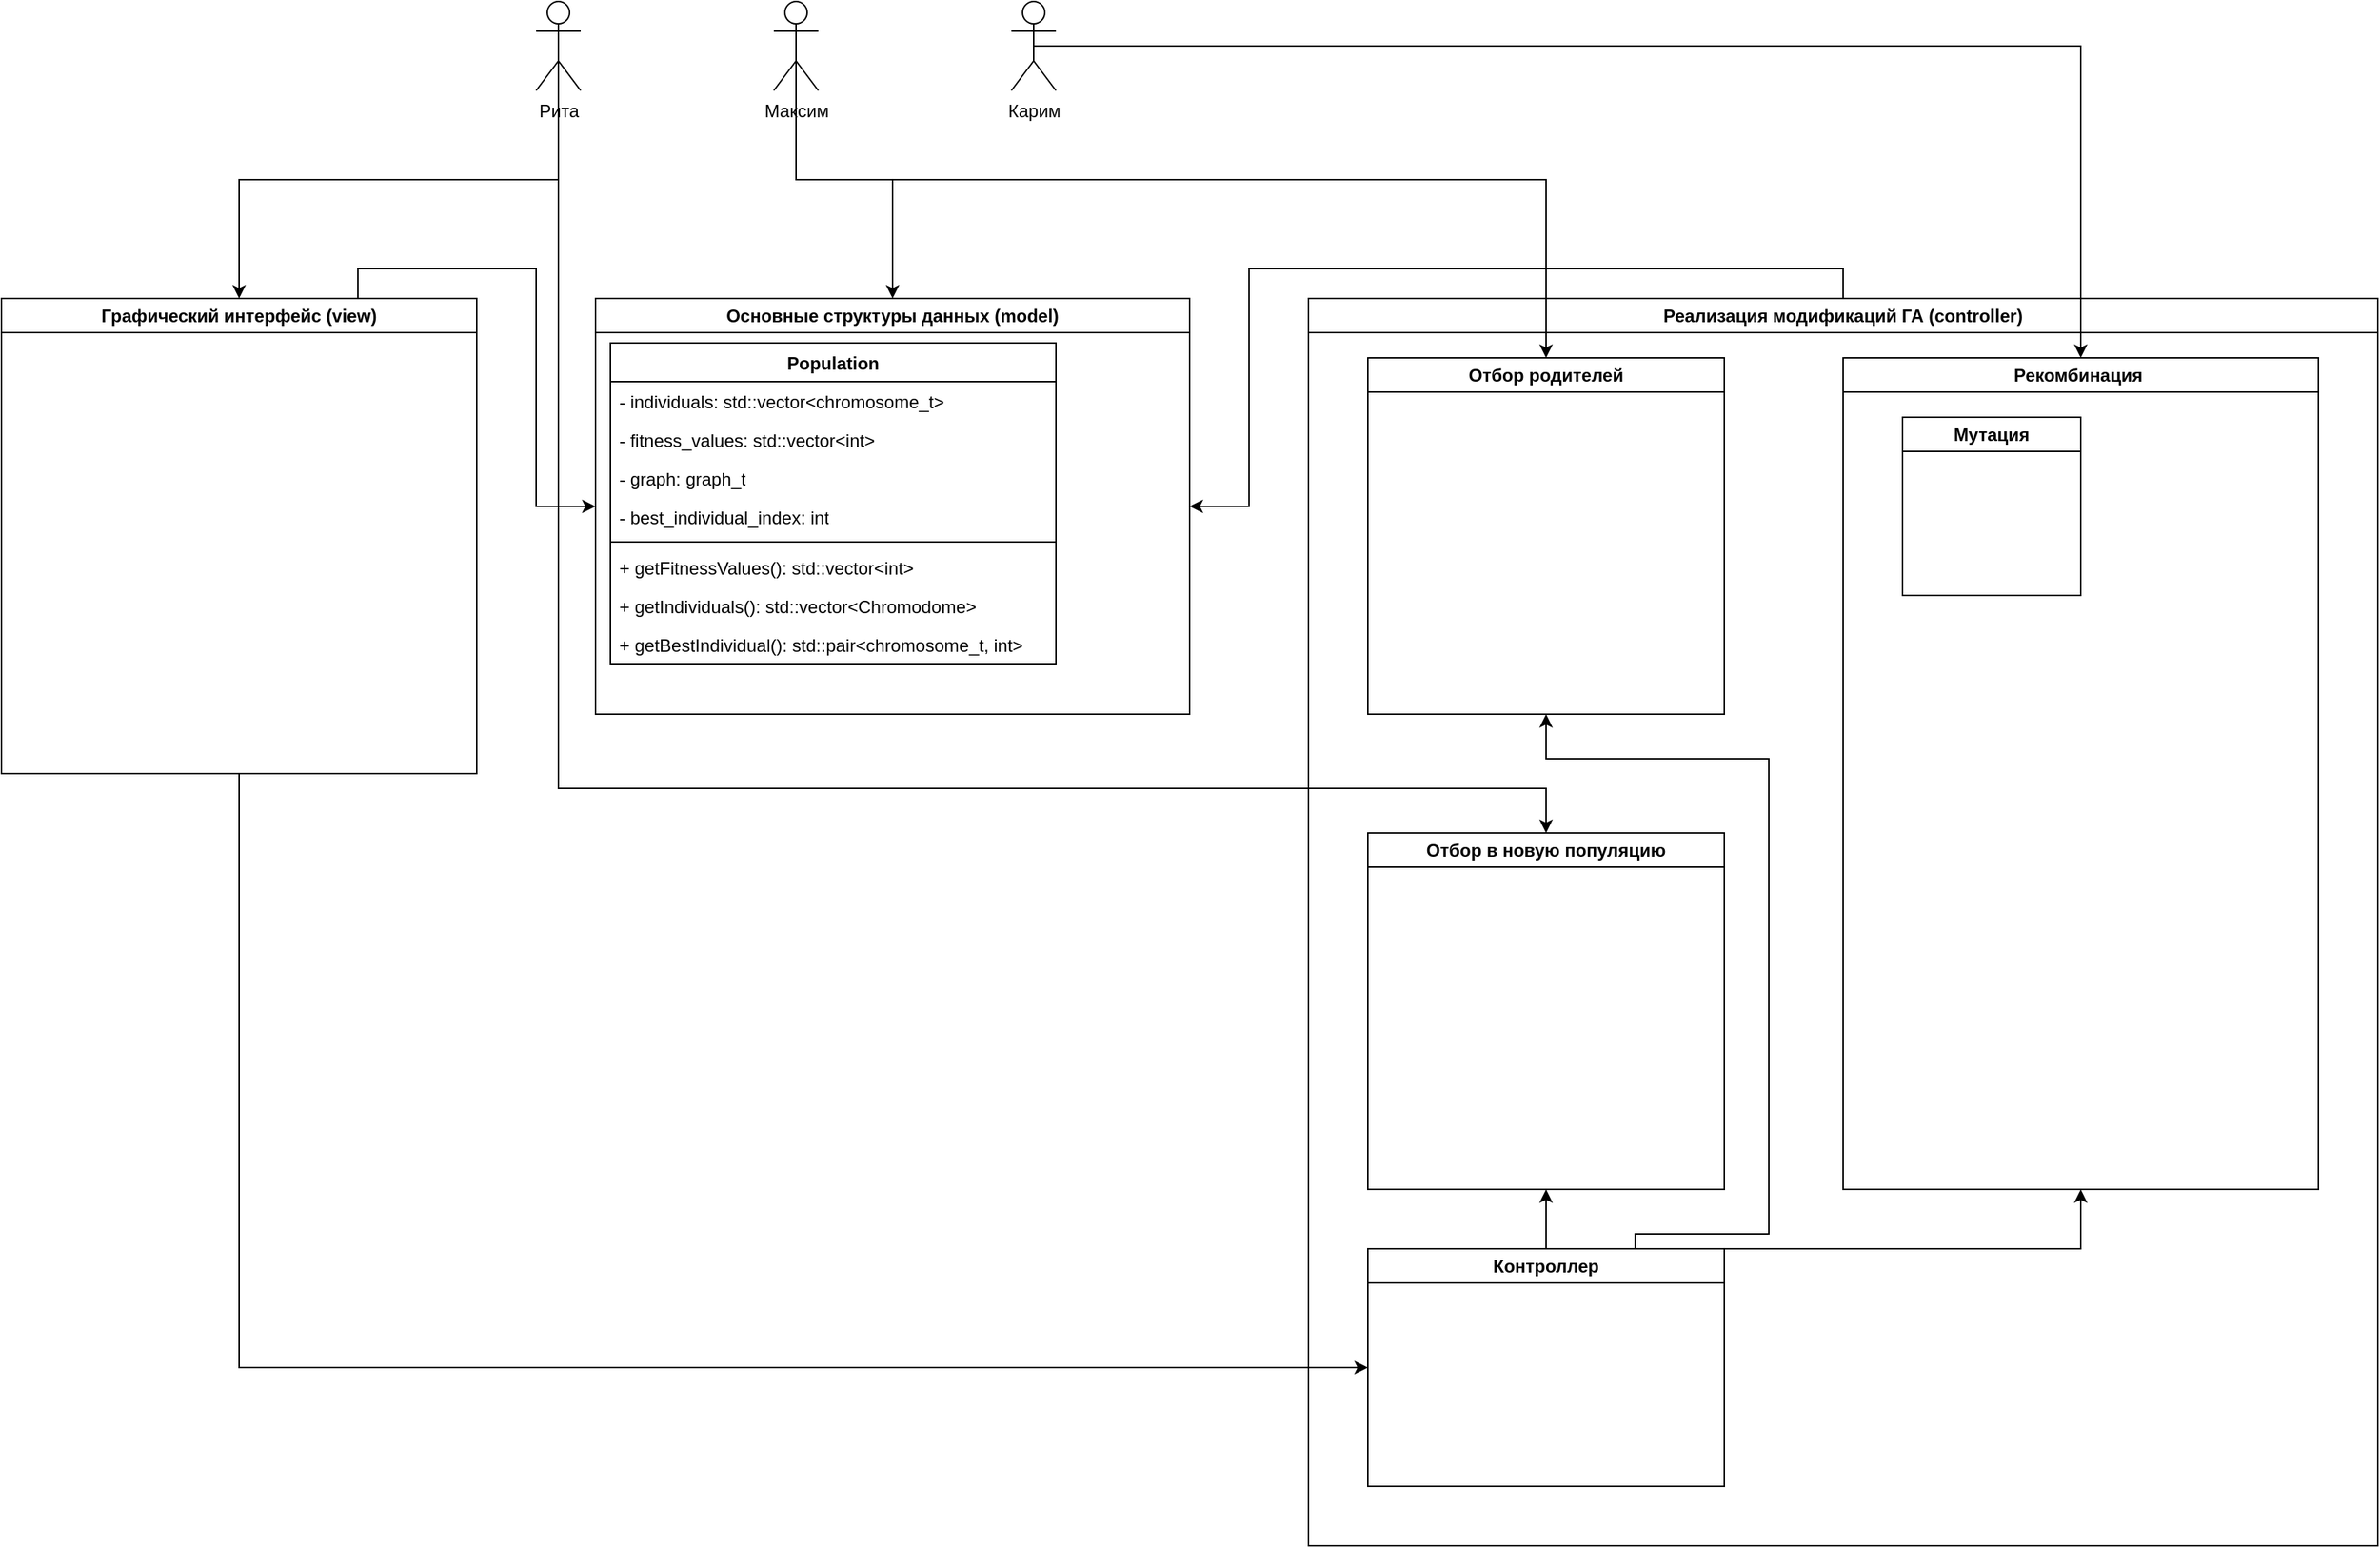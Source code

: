 <mxfile version="21.5.1" type="device">
  <diagram name="Page-1" id="ToFgnYf1eXNKKRKiqgnG">
    <mxGraphModel dx="1434" dy="878" grid="1" gridSize="10" guides="1" tooltips="1" connect="1" arrows="1" fold="1" page="1" pageScale="1" pageWidth="850" pageHeight="1100" math="0" shadow="0">
      <root>
        <mxCell id="0" />
        <mxCell id="1" parent="0" />
        <mxCell id="TD8bFyQ57JCw6CiC7AHB-2" style="edgeStyle=orthogonalEdgeStyle;rounded=0;orthogonalLoop=1;jettySize=auto;html=1;exitX=0.5;exitY=1;exitDx=0;exitDy=0;entryX=0;entryY=0.5;entryDx=0;entryDy=0;" parent="1" source="DQDOPzfC7P4hQIXZMrXH-1" target="TD8bFyQ57JCw6CiC7AHB-1" edge="1">
          <mxGeometry relative="1" as="geometry" />
        </mxCell>
        <mxCell id="TD8bFyQ57JCw6CiC7AHB-7" style="edgeStyle=orthogonalEdgeStyle;rounded=0;orthogonalLoop=1;jettySize=auto;html=1;exitX=0.75;exitY=0;exitDx=0;exitDy=0;" parent="1" source="DQDOPzfC7P4hQIXZMrXH-1" target="DQDOPzfC7P4hQIXZMrXH-7" edge="1">
          <mxGeometry relative="1" as="geometry" />
        </mxCell>
        <mxCell id="DQDOPzfC7P4hQIXZMrXH-1" value="Графический интерфейс (view)" style="swimlane;whiteSpace=wrap;html=1;" parent="1" vertex="1">
          <mxGeometry x="40" y="240" width="320" height="320" as="geometry" />
        </mxCell>
        <mxCell id="TD8bFyQ57JCw6CiC7AHB-6" style="edgeStyle=orthogonalEdgeStyle;rounded=0;orthogonalLoop=1;jettySize=auto;html=1;exitX=0.5;exitY=0;exitDx=0;exitDy=0;" parent="1" source="DQDOPzfC7P4hQIXZMrXH-2" target="DQDOPzfC7P4hQIXZMrXH-7" edge="1">
          <mxGeometry relative="1" as="geometry" />
        </mxCell>
        <mxCell id="DQDOPzfC7P4hQIXZMrXH-2" value="Реализация модификаций ГА (controller)" style="swimlane;whiteSpace=wrap;html=1;startSize=23;" parent="1" vertex="1">
          <mxGeometry x="920" y="240" width="720" height="840" as="geometry" />
        </mxCell>
        <mxCell id="DQDOPzfC7P4hQIXZMrXH-3" value="Отбор родителей" style="swimlane;whiteSpace=wrap;html=1;" parent="DQDOPzfC7P4hQIXZMrXH-2" vertex="1">
          <mxGeometry x="40" y="40" width="240" height="240" as="geometry" />
        </mxCell>
        <mxCell id="DQDOPzfC7P4hQIXZMrXH-4" value="Рекомбинация&amp;nbsp;" style="swimlane;whiteSpace=wrap;html=1;" parent="DQDOPzfC7P4hQIXZMrXH-2" vertex="1">
          <mxGeometry x="360" y="40" width="320" height="560" as="geometry" />
        </mxCell>
        <mxCell id="DQDOPzfC7P4hQIXZMrXH-5" value="Мутация" style="swimlane;whiteSpace=wrap;html=1;" parent="DQDOPzfC7P4hQIXZMrXH-4" vertex="1">
          <mxGeometry x="40" y="40" width="120" height="120" as="geometry" />
        </mxCell>
        <mxCell id="DQDOPzfC7P4hQIXZMrXH-6" value="Отбор в новую популяцию" style="swimlane;whiteSpace=wrap;html=1;" parent="DQDOPzfC7P4hQIXZMrXH-2" vertex="1">
          <mxGeometry x="40" y="360" width="240" height="240" as="geometry" />
        </mxCell>
        <mxCell id="TD8bFyQ57JCw6CiC7AHB-3" style="edgeStyle=orthogonalEdgeStyle;rounded=0;orthogonalLoop=1;jettySize=auto;html=1;exitX=0.5;exitY=0;exitDx=0;exitDy=0;entryX=0.5;entryY=1;entryDx=0;entryDy=0;" parent="DQDOPzfC7P4hQIXZMrXH-2" source="TD8bFyQ57JCw6CiC7AHB-1" target="DQDOPzfC7P4hQIXZMrXH-6" edge="1">
          <mxGeometry relative="1" as="geometry" />
        </mxCell>
        <mxCell id="TD8bFyQ57JCw6CiC7AHB-4" style="edgeStyle=orthogonalEdgeStyle;rounded=0;orthogonalLoop=1;jettySize=auto;html=1;exitX=0.75;exitY=0;exitDx=0;exitDy=0;entryX=0.5;entryY=1;entryDx=0;entryDy=0;" parent="DQDOPzfC7P4hQIXZMrXH-2" source="TD8bFyQ57JCw6CiC7AHB-1" target="DQDOPzfC7P4hQIXZMrXH-3" edge="1">
          <mxGeometry relative="1" as="geometry">
            <Array as="points">
              <mxPoint x="220" y="630" />
              <mxPoint x="310" y="630" />
              <mxPoint x="310" y="310" />
              <mxPoint x="160" y="310" />
            </Array>
          </mxGeometry>
        </mxCell>
        <mxCell id="TD8bFyQ57JCw6CiC7AHB-5" style="edgeStyle=orthogonalEdgeStyle;rounded=0;orthogonalLoop=1;jettySize=auto;html=1;exitX=1;exitY=0;exitDx=0;exitDy=0;entryX=0.5;entryY=1;entryDx=0;entryDy=0;" parent="DQDOPzfC7P4hQIXZMrXH-2" source="TD8bFyQ57JCw6CiC7AHB-1" target="DQDOPzfC7P4hQIXZMrXH-4" edge="1">
          <mxGeometry relative="1" as="geometry">
            <Array as="points">
              <mxPoint x="520" y="640" />
            </Array>
          </mxGeometry>
        </mxCell>
        <mxCell id="TD8bFyQ57JCw6CiC7AHB-1" value="Контроллер" style="swimlane;whiteSpace=wrap;html=1;" parent="DQDOPzfC7P4hQIXZMrXH-2" vertex="1">
          <mxGeometry x="40" y="640" width="240" height="160" as="geometry" />
        </mxCell>
        <mxCell id="DQDOPzfC7P4hQIXZMrXH-7" value="Основные структуры данных (model)" style="swimlane;whiteSpace=wrap;html=1;" parent="1" vertex="1">
          <mxGeometry x="440" y="240" width="400" height="280" as="geometry" />
        </mxCell>
        <mxCell id="zfDIEUEI1KuNPbUGtCDo-1" value="Population" style="swimlane;fontStyle=1;align=center;verticalAlign=top;childLayout=stackLayout;horizontal=1;startSize=26;horizontalStack=0;resizeParent=1;resizeParentMax=0;resizeLast=0;collapsible=1;marginBottom=0;whiteSpace=wrap;html=1;" vertex="1" parent="DQDOPzfC7P4hQIXZMrXH-7">
          <mxGeometry x="10" y="30" width="300" height="216" as="geometry" />
        </mxCell>
        <mxCell id="zfDIEUEI1KuNPbUGtCDo-2" value="- individuals: std::vector&amp;lt;chromosome_t&amp;gt;" style="text;strokeColor=none;fillColor=none;align=left;verticalAlign=top;spacingLeft=4;spacingRight=4;overflow=hidden;rotatable=0;points=[[0,0.5],[1,0.5]];portConstraint=eastwest;whiteSpace=wrap;html=1;" vertex="1" parent="zfDIEUEI1KuNPbUGtCDo-1">
          <mxGeometry y="26" width="300" height="26" as="geometry" />
        </mxCell>
        <mxCell id="zfDIEUEI1KuNPbUGtCDo-5" value="- fitness_values: std::vector&amp;lt;int&amp;gt;" style="text;strokeColor=none;fillColor=none;align=left;verticalAlign=top;spacingLeft=4;spacingRight=4;overflow=hidden;rotatable=0;points=[[0,0.5],[1,0.5]];portConstraint=eastwest;whiteSpace=wrap;html=1;" vertex="1" parent="zfDIEUEI1KuNPbUGtCDo-1">
          <mxGeometry y="52" width="300" height="26" as="geometry" />
        </mxCell>
        <mxCell id="zfDIEUEI1KuNPbUGtCDo-6" value="- graph: graph_t" style="text;strokeColor=none;fillColor=none;align=left;verticalAlign=top;spacingLeft=4;spacingRight=4;overflow=hidden;rotatable=0;points=[[0,0.5],[1,0.5]];portConstraint=eastwest;whiteSpace=wrap;html=1;" vertex="1" parent="zfDIEUEI1KuNPbUGtCDo-1">
          <mxGeometry y="78" width="300" height="26" as="geometry" />
        </mxCell>
        <mxCell id="zfDIEUEI1KuNPbUGtCDo-7" value="- best_individual_index: int" style="text;strokeColor=none;fillColor=none;align=left;verticalAlign=top;spacingLeft=4;spacingRight=4;overflow=hidden;rotatable=0;points=[[0,0.5],[1,0.5]];portConstraint=eastwest;whiteSpace=wrap;html=1;" vertex="1" parent="zfDIEUEI1KuNPbUGtCDo-1">
          <mxGeometry y="104" width="300" height="26" as="geometry" />
        </mxCell>
        <mxCell id="zfDIEUEI1KuNPbUGtCDo-3" value="" style="line;strokeWidth=1;fillColor=none;align=left;verticalAlign=middle;spacingTop=-1;spacingLeft=3;spacingRight=3;rotatable=0;labelPosition=right;points=[];portConstraint=eastwest;strokeColor=inherit;" vertex="1" parent="zfDIEUEI1KuNPbUGtCDo-1">
          <mxGeometry y="130" width="300" height="8" as="geometry" />
        </mxCell>
        <mxCell id="zfDIEUEI1KuNPbUGtCDo-4" value="+ getFitnessValues(): std::vector&amp;lt;int&amp;gt;" style="text;strokeColor=none;fillColor=none;align=left;verticalAlign=top;spacingLeft=4;spacingRight=4;overflow=hidden;rotatable=0;points=[[0,0.5],[1,0.5]];portConstraint=eastwest;whiteSpace=wrap;html=1;" vertex="1" parent="zfDIEUEI1KuNPbUGtCDo-1">
          <mxGeometry y="138" width="300" height="26" as="geometry" />
        </mxCell>
        <mxCell id="zfDIEUEI1KuNPbUGtCDo-8" value="+ getIndividuals(): std::vector&amp;lt;Chromodome&amp;gt;" style="text;strokeColor=none;fillColor=none;align=left;verticalAlign=top;spacingLeft=4;spacingRight=4;overflow=hidden;rotatable=0;points=[[0,0.5],[1,0.5]];portConstraint=eastwest;whiteSpace=wrap;html=1;" vertex="1" parent="zfDIEUEI1KuNPbUGtCDo-1">
          <mxGeometry y="164" width="300" height="26" as="geometry" />
        </mxCell>
        <mxCell id="zfDIEUEI1KuNPbUGtCDo-9" value="+ getBestIndividual(): std::pair&amp;lt;chromosome_t, int&amp;gt;" style="text;strokeColor=none;fillColor=none;align=left;verticalAlign=top;spacingLeft=4;spacingRight=4;overflow=hidden;rotatable=0;points=[[0,0.5],[1,0.5]];portConstraint=eastwest;whiteSpace=wrap;html=1;" vertex="1" parent="zfDIEUEI1KuNPbUGtCDo-1">
          <mxGeometry y="190" width="300" height="26" as="geometry" />
        </mxCell>
        <mxCell id="DQDOPzfC7P4hQIXZMrXH-14" style="edgeStyle=orthogonalEdgeStyle;rounded=0;orthogonalLoop=1;jettySize=auto;html=1;exitX=0.5;exitY=0.5;exitDx=0;exitDy=0;exitPerimeter=0;" parent="1" source="DQDOPzfC7P4hQIXZMrXH-8" target="DQDOPzfC7P4hQIXZMrXH-1" edge="1">
          <mxGeometry relative="1" as="geometry">
            <Array as="points">
              <mxPoint x="415" y="160" />
              <mxPoint x="200" y="160" />
            </Array>
          </mxGeometry>
        </mxCell>
        <mxCell id="DQDOPzfC7P4hQIXZMrXH-23" style="edgeStyle=orthogonalEdgeStyle;rounded=0;orthogonalLoop=1;jettySize=auto;html=1;exitX=0.5;exitY=0.5;exitDx=0;exitDy=0;exitPerimeter=0;entryX=0.5;entryY=0;entryDx=0;entryDy=0;" parent="1" source="DQDOPzfC7P4hQIXZMrXH-8" target="DQDOPzfC7P4hQIXZMrXH-6" edge="1">
          <mxGeometry relative="1" as="geometry">
            <Array as="points">
              <mxPoint x="415" y="570" />
              <mxPoint x="1080" y="570" />
            </Array>
          </mxGeometry>
        </mxCell>
        <mxCell id="DQDOPzfC7P4hQIXZMrXH-8" value="Рита" style="shape=umlActor;verticalLabelPosition=bottom;verticalAlign=top;html=1;" parent="1" vertex="1">
          <mxGeometry x="400" y="40" width="30" height="60" as="geometry" />
        </mxCell>
        <mxCell id="DQDOPzfC7P4hQIXZMrXH-20" style="edgeStyle=orthogonalEdgeStyle;rounded=0;orthogonalLoop=1;jettySize=auto;html=1;exitX=0.5;exitY=0.5;exitDx=0;exitDy=0;exitPerimeter=0;entryX=0.5;entryY=0;entryDx=0;entryDy=0;" parent="1" source="DQDOPzfC7P4hQIXZMrXH-10" target="DQDOPzfC7P4hQIXZMrXH-7" edge="1">
          <mxGeometry relative="1" as="geometry">
            <Array as="points">
              <mxPoint x="575" y="160" />
              <mxPoint x="640" y="160" />
            </Array>
          </mxGeometry>
        </mxCell>
        <mxCell id="DQDOPzfC7P4hQIXZMrXH-22" style="edgeStyle=orthogonalEdgeStyle;rounded=0;orthogonalLoop=1;jettySize=auto;html=1;exitX=0.5;exitY=0.5;exitDx=0;exitDy=0;exitPerimeter=0;entryX=0.5;entryY=0;entryDx=0;entryDy=0;" parent="1" source="DQDOPzfC7P4hQIXZMrXH-10" target="DQDOPzfC7P4hQIXZMrXH-3" edge="1">
          <mxGeometry relative="1" as="geometry">
            <Array as="points">
              <mxPoint x="575" y="160" />
              <mxPoint x="1080" y="160" />
            </Array>
          </mxGeometry>
        </mxCell>
        <mxCell id="DQDOPzfC7P4hQIXZMrXH-10" value="Максим" style="shape=umlActor;verticalLabelPosition=bottom;verticalAlign=top;html=1;" parent="1" vertex="1">
          <mxGeometry x="560" y="40" width="30" height="60" as="geometry" />
        </mxCell>
        <mxCell id="DQDOPzfC7P4hQIXZMrXH-19" style="edgeStyle=orthogonalEdgeStyle;rounded=0;orthogonalLoop=1;jettySize=auto;html=1;exitX=0.5;exitY=0.5;exitDx=0;exitDy=0;exitPerimeter=0;" parent="1" source="DQDOPzfC7P4hQIXZMrXH-9" target="DQDOPzfC7P4hQIXZMrXH-4" edge="1">
          <mxGeometry relative="1" as="geometry" />
        </mxCell>
        <mxCell id="DQDOPzfC7P4hQIXZMrXH-9" value="Карим" style="shape=umlActor;verticalLabelPosition=bottom;verticalAlign=top;html=1;" parent="1" vertex="1">
          <mxGeometry x="720" y="40" width="30" height="60" as="geometry" />
        </mxCell>
      </root>
    </mxGraphModel>
  </diagram>
</mxfile>
